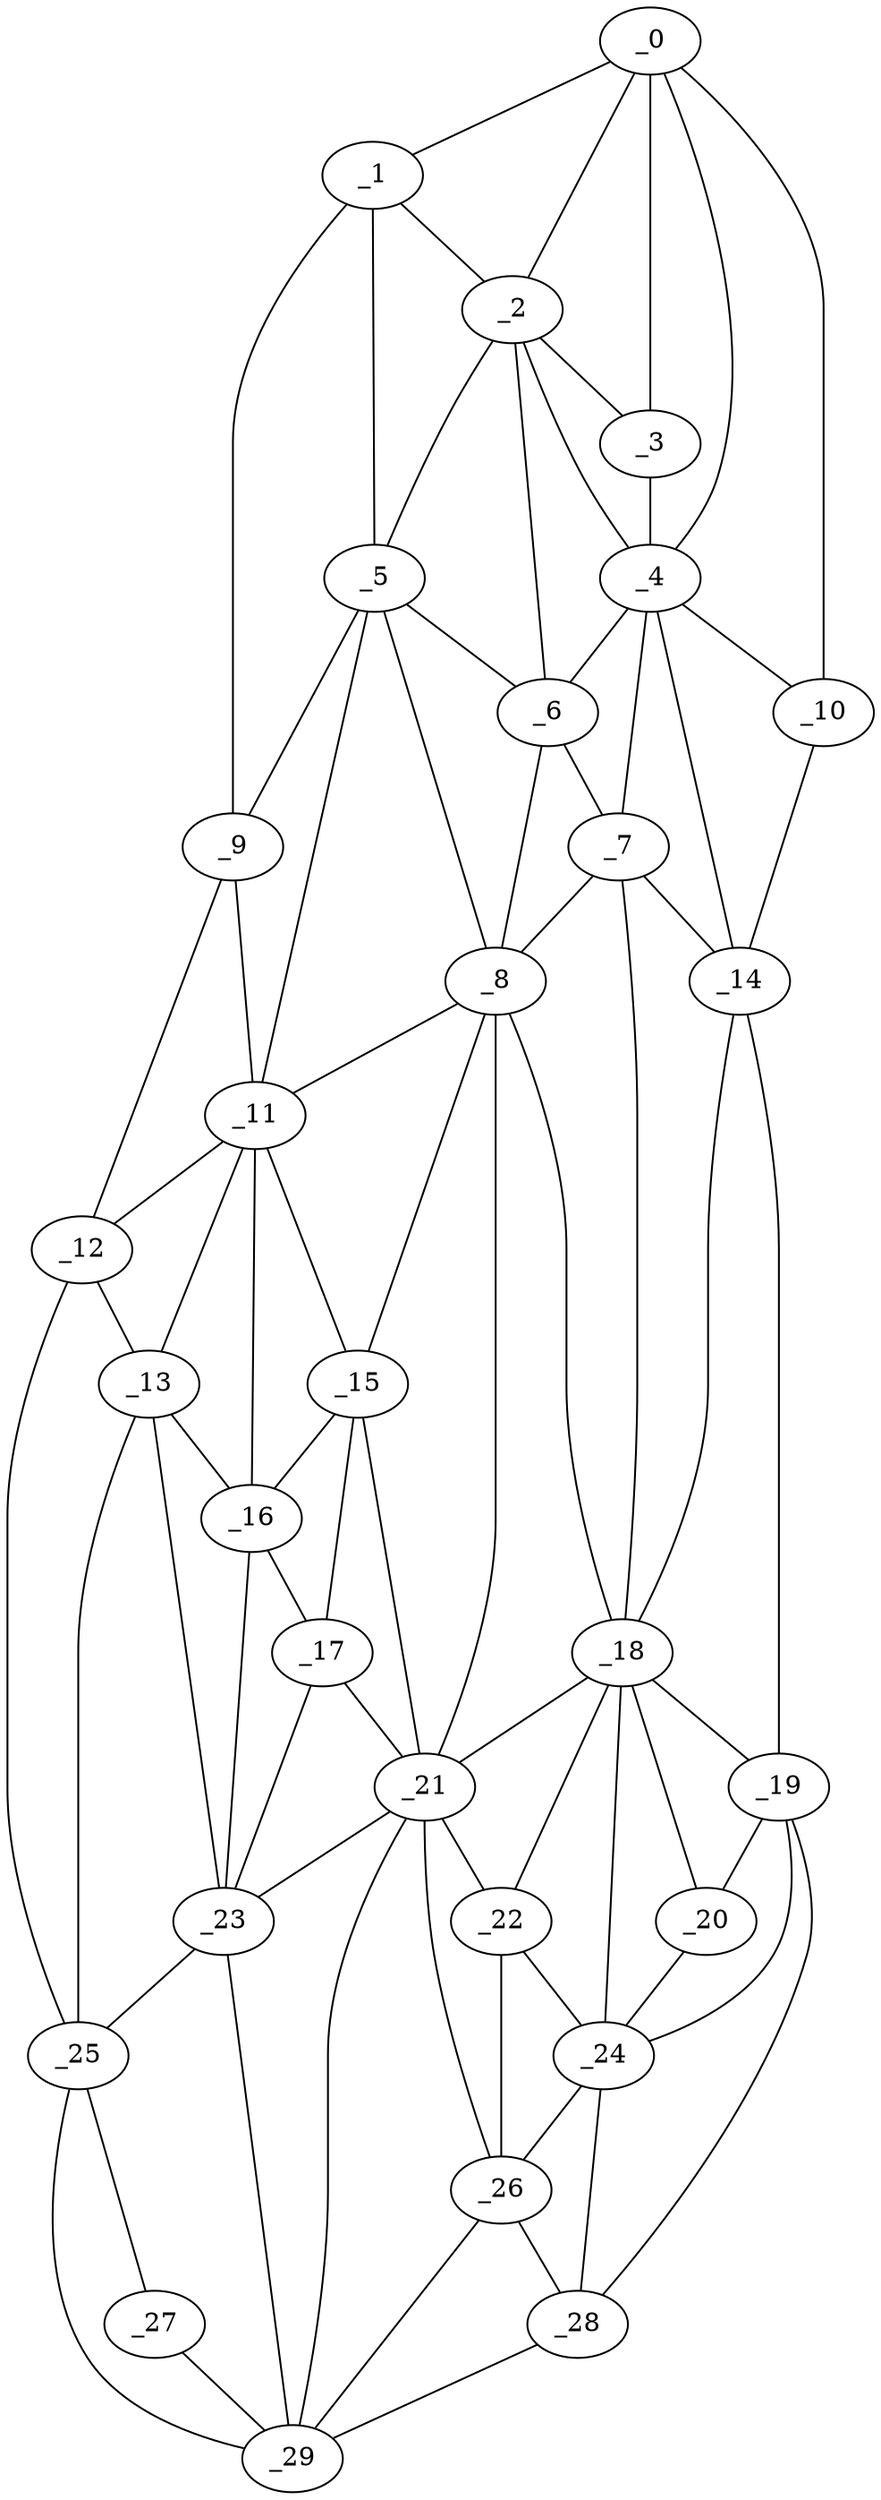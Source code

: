 graph "obj19__110.gxl" {
	_0	 [x=9,
		y=96];
	_1	 [x=11,
		y=69];
	_0 -- _1	 [valence=1];
	_2	 [x=22,
		y=78];
	_0 -- _2	 [valence=2];
	_3	 [x=22,
		y=94];
	_0 -- _3	 [valence=1];
	_4	 [x=46,
		y=97];
	_0 -- _4	 [valence=1];
	_10	 [x=70,
		y=109];
	_0 -- _10	 [valence=1];
	_1 -- _2	 [valence=1];
	_5	 [x=47,
		y=54];
	_1 -- _5	 [valence=2];
	_9	 [x=70,
		y=17];
	_1 -- _9	 [valence=1];
	_2 -- _3	 [valence=2];
	_2 -- _4	 [valence=1];
	_2 -- _5	 [valence=2];
	_6	 [x=48,
		y=68];
	_2 -- _6	 [valence=2];
	_3 -- _4	 [valence=2];
	_4 -- _6	 [valence=2];
	_7	 [x=55,
		y=71];
	_4 -- _7	 [valence=2];
	_4 -- _10	 [valence=2];
	_14	 [x=81,
		y=101];
	_4 -- _14	 [valence=1];
	_5 -- _6	 [valence=1];
	_8	 [x=61,
		y=55];
	_5 -- _8	 [valence=2];
	_5 -- _9	 [valence=1];
	_11	 [x=73,
		y=29];
	_5 -- _11	 [valence=2];
	_6 -- _7	 [valence=2];
	_6 -- _8	 [valence=2];
	_7 -- _8	 [valence=2];
	_7 -- _14	 [valence=2];
	_18	 [x=90,
		y=74];
	_7 -- _18	 [valence=1];
	_8 -- _11	 [valence=2];
	_15	 [x=82,
		y=33];
	_8 -- _15	 [valence=2];
	_8 -- _18	 [valence=1];
	_21	 [x=97,
		y=54];
	_8 -- _21	 [valence=2];
	_9 -- _11	 [valence=2];
	_12	 [x=75,
		y=17];
	_9 -- _12	 [valence=1];
	_10 -- _14	 [valence=1];
	_11 -- _12	 [valence=2];
	_13	 [x=80,
		y=18];
	_11 -- _13	 [valence=1];
	_11 -- _15	 [valence=2];
	_16	 [x=87,
		y=24];
	_11 -- _16	 [valence=2];
	_12 -- _13	 [valence=1];
	_25	 [x=109,
		y=21];
	_12 -- _25	 [valence=1];
	_13 -- _16	 [valence=2];
	_23	 [x=104,
		y=21];
	_13 -- _23	 [valence=2];
	_13 -- _25	 [valence=1];
	_14 -- _18	 [valence=2];
	_19	 [x=91,
		y=93];
	_14 -- _19	 [valence=1];
	_15 -- _16	 [valence=1];
	_17	 [x=87,
		y=30];
	_15 -- _17	 [valence=2];
	_15 -- _21	 [valence=2];
	_16 -- _17	 [valence=2];
	_16 -- _23	 [valence=2];
	_17 -- _21	 [valence=2];
	_17 -- _23	 [valence=2];
	_18 -- _19	 [valence=2];
	_20	 [x=95,
		y=84];
	_18 -- _20	 [valence=1];
	_18 -- _21	 [valence=2];
	_22	 [x=100,
		y=65];
	_18 -- _22	 [valence=1];
	_24	 [x=104,
		y=76];
	_18 -- _24	 [valence=2];
	_19 -- _20	 [valence=2];
	_19 -- _24	 [valence=1];
	_28	 [x=118,
		y=58];
	_19 -- _28	 [valence=1];
	_20 -- _24	 [valence=2];
	_21 -- _22	 [valence=1];
	_21 -- _23	 [valence=2];
	_26	 [x=113,
		y=56];
	_21 -- _26	 [valence=2];
	_29	 [x=120,
		y=39];
	_21 -- _29	 [valence=1];
	_22 -- _24	 [valence=2];
	_22 -- _26	 [valence=2];
	_23 -- _25	 [valence=2];
	_23 -- _29	 [valence=2];
	_24 -- _26	 [valence=1];
	_24 -- _28	 [valence=2];
	_27	 [x=118,
		y=24];
	_25 -- _27	 [valence=1];
	_25 -- _29	 [valence=2];
	_26 -- _28	 [valence=2];
	_26 -- _29	 [valence=2];
	_27 -- _29	 [valence=1];
	_28 -- _29	 [valence=1];
}
